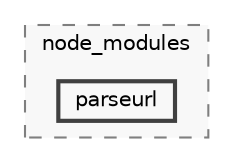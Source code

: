 digraph "backend/node_modules/parseurl"
{
 // LATEX_PDF_SIZE
  bgcolor="transparent";
  edge [fontname=Helvetica,fontsize=10,labelfontname=Helvetica,labelfontsize=10];
  node [fontname=Helvetica,fontsize=10,shape=box,height=0.2,width=0.4];
  compound=true
  subgraph clusterdir_86dbea9de526ba50b112ba867d8b4b1f {
    graph [ bgcolor="#f8f8f8", pencolor="grey50", label="node_modules", fontname=Helvetica,fontsize=10 style="filled,dashed", URL="dir_86dbea9de526ba50b112ba867d8b4b1f.html",tooltip=""]
  dir_728b08ca70496919b5d8c67b0f739826 [label="parseurl", fillcolor="#f8f8f8", color="grey25", style="filled,bold", URL="dir_728b08ca70496919b5d8c67b0f739826.html",tooltip=""];
  }
}
